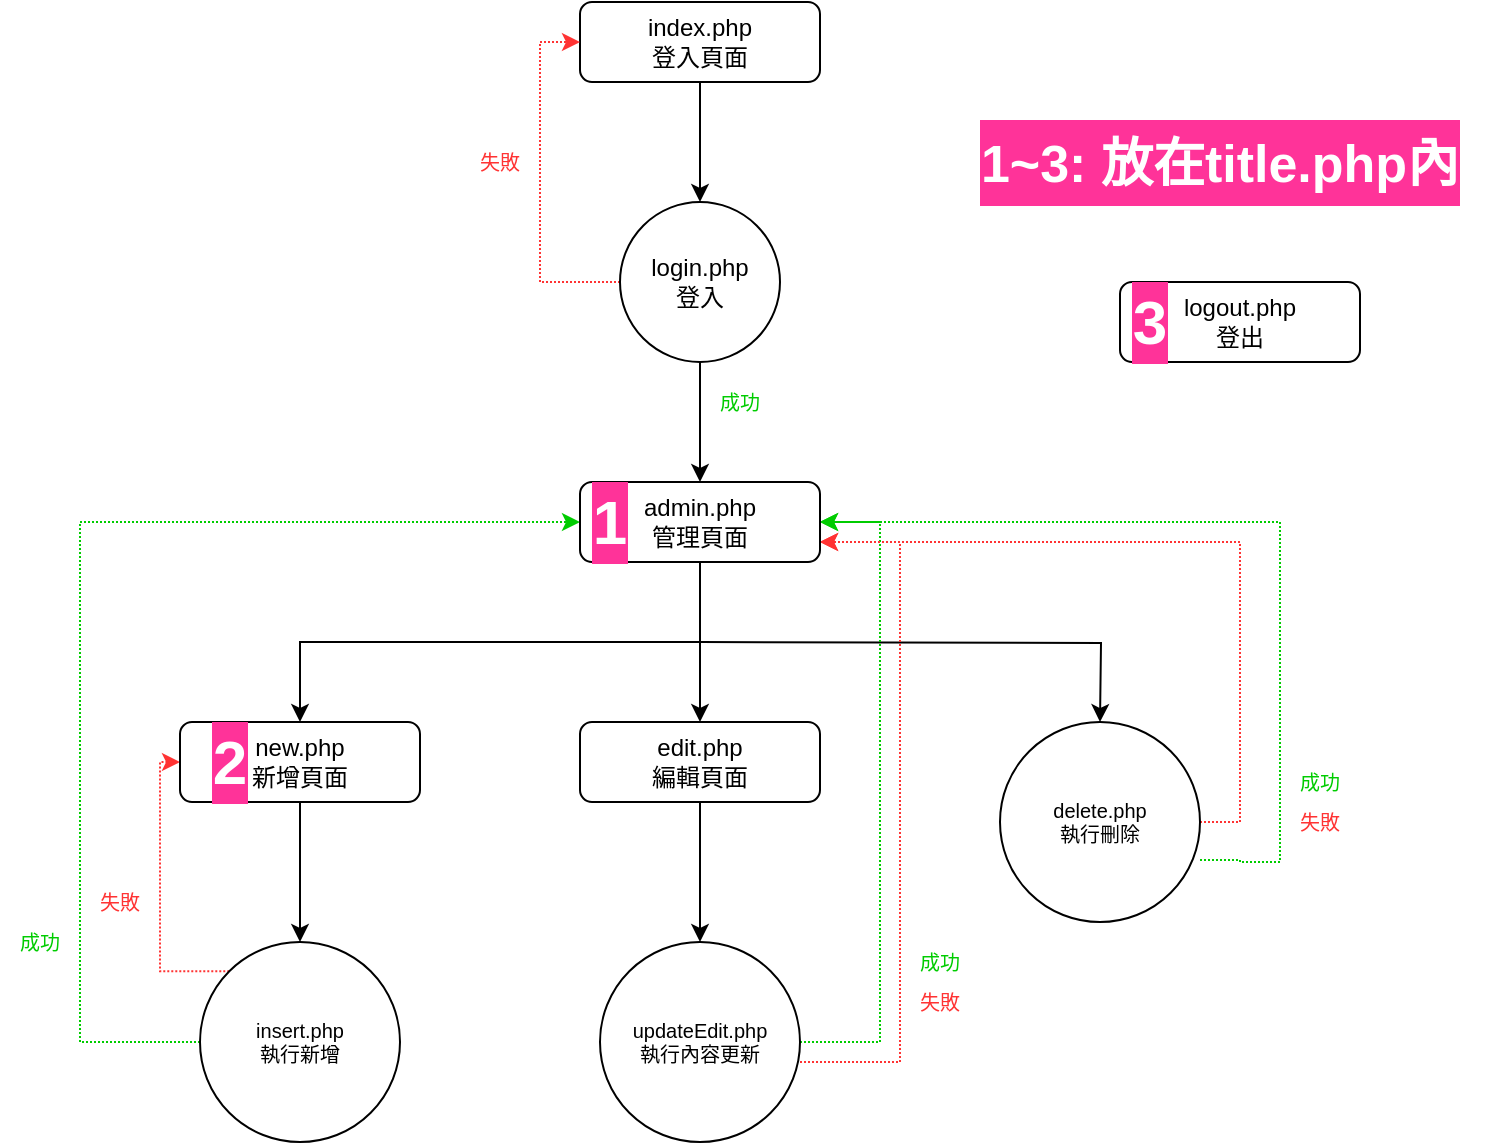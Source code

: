 <mxfile version="14.6.9" type="github">
  <diagram id="C5RBs43oDa-KdzZeNtuy" name="Page-1">
    <mxGraphModel dx="1117" dy="637" grid="1" gridSize="10" guides="1" tooltips="1" connect="1" arrows="1" fold="1" page="1" pageScale="1" pageWidth="827" pageHeight="1169" math="0" shadow="0">
      <root>
        <mxCell id="WIyWlLk6GJQsqaUBKTNV-0" />
        <mxCell id="WIyWlLk6GJQsqaUBKTNV-1" parent="WIyWlLk6GJQsqaUBKTNV-0" />
        <mxCell id="y3CnCQTeACcQArs1ATYj-6" style="edgeStyle=orthogonalEdgeStyle;rounded=0;orthogonalLoop=1;jettySize=auto;html=1;exitX=0.5;exitY=1;exitDx=0;exitDy=0;entryX=0.5;entryY=0;entryDx=0;entryDy=0;" edge="1" parent="WIyWlLk6GJQsqaUBKTNV-1" source="WIyWlLk6GJQsqaUBKTNV-3" target="y3CnCQTeACcQArs1ATYj-3">
          <mxGeometry relative="1" as="geometry" />
        </mxCell>
        <mxCell id="WIyWlLk6GJQsqaUBKTNV-3" value="index.php&lt;br&gt;登入頁面" style="rounded=1;whiteSpace=wrap;html=1;fontSize=12;glass=0;strokeWidth=1;shadow=0;" parent="WIyWlLk6GJQsqaUBKTNV-1" vertex="1">
          <mxGeometry x="340" y="80" width="120" height="40" as="geometry" />
        </mxCell>
        <mxCell id="y3CnCQTeACcQArs1ATYj-11" style="edgeStyle=orthogonalEdgeStyle;rounded=0;orthogonalLoop=1;jettySize=auto;html=1;exitX=0.5;exitY=1;exitDx=0;exitDy=0;entryX=0.5;entryY=0;entryDx=0;entryDy=0;exitPerimeter=0;" edge="1" parent="WIyWlLk6GJQsqaUBKTNV-1" source="y3CnCQTeACcQArs1ATYj-2" target="y3CnCQTeACcQArs1ATYj-10">
          <mxGeometry relative="1" as="geometry">
            <Array as="points">
              <mxPoint x="400" y="400" />
              <mxPoint x="200" y="400" />
            </Array>
          </mxGeometry>
        </mxCell>
        <mxCell id="y3CnCQTeACcQArs1ATYj-13" style="edgeStyle=orthogonalEdgeStyle;rounded=0;orthogonalLoop=1;jettySize=auto;html=1;entryX=0.5;entryY=0;entryDx=0;entryDy=0;" edge="1" parent="WIyWlLk6GJQsqaUBKTNV-1">
          <mxGeometry relative="1" as="geometry">
            <mxPoint x="400" y="400" as="sourcePoint" />
            <mxPoint x="600" y="440" as="targetPoint" />
          </mxGeometry>
        </mxCell>
        <mxCell id="y3CnCQTeACcQArs1ATYj-16" style="edgeStyle=orthogonalEdgeStyle;rounded=0;orthogonalLoop=1;jettySize=auto;html=1;entryX=0.5;entryY=0;entryDx=0;entryDy=0;" edge="1" parent="WIyWlLk6GJQsqaUBKTNV-1" source="y3CnCQTeACcQArs1ATYj-2" target="y3CnCQTeACcQArs1ATYj-8">
          <mxGeometry relative="1" as="geometry" />
        </mxCell>
        <mxCell id="y3CnCQTeACcQArs1ATYj-7" style="edgeStyle=orthogonalEdgeStyle;rounded=0;orthogonalLoop=1;jettySize=auto;html=1;exitX=0.5;exitY=1;exitDx=0;exitDy=0;entryX=0.5;entryY=0;entryDx=0;entryDy=0;" edge="1" parent="WIyWlLk6GJQsqaUBKTNV-1" source="y3CnCQTeACcQArs1ATYj-3" target="y3CnCQTeACcQArs1ATYj-2">
          <mxGeometry relative="1" as="geometry" />
        </mxCell>
        <mxCell id="y3CnCQTeACcQArs1ATYj-38" style="edgeStyle=orthogonalEdgeStyle;rounded=0;orthogonalLoop=1;jettySize=auto;html=1;exitX=0;exitY=0.5;exitDx=0;exitDy=0;entryX=0;entryY=0.5;entryDx=0;entryDy=0;dashed=1;dashPattern=1 1;fontSize=10;fontColor=#00CC00;strokeColor=#FF3333;" edge="1" parent="WIyWlLk6GJQsqaUBKTNV-1" source="y3CnCQTeACcQArs1ATYj-3" target="WIyWlLk6GJQsqaUBKTNV-3">
          <mxGeometry relative="1" as="geometry" />
        </mxCell>
        <mxCell id="y3CnCQTeACcQArs1ATYj-3" value="&lt;span&gt;login.php&lt;/span&gt;&lt;br&gt;&lt;span&gt;登入&lt;/span&gt;" style="ellipse;whiteSpace=wrap;html=1;aspect=fixed;" vertex="1" parent="WIyWlLk6GJQsqaUBKTNV-1">
          <mxGeometry x="360" y="180" width="80" height="80" as="geometry" />
        </mxCell>
        <mxCell id="y3CnCQTeACcQArs1ATYj-21" style="edgeStyle=orthogonalEdgeStyle;rounded=0;orthogonalLoop=1;jettySize=auto;html=1;exitX=0.5;exitY=1;exitDx=0;exitDy=0;entryX=0.5;entryY=0;entryDx=0;entryDy=0;fontSize=10;" edge="1" parent="WIyWlLk6GJQsqaUBKTNV-1" source="y3CnCQTeACcQArs1ATYj-8" target="y3CnCQTeACcQArs1ATYj-18">
          <mxGeometry relative="1" as="geometry" />
        </mxCell>
        <mxCell id="y3CnCQTeACcQArs1ATYj-8" value="edit.php&lt;br&gt;編輯頁面" style="rounded=1;whiteSpace=wrap;html=1;fontSize=12;glass=0;strokeWidth=1;shadow=0;" vertex="1" parent="WIyWlLk6GJQsqaUBKTNV-1">
          <mxGeometry x="340" y="440" width="120" height="40" as="geometry" />
        </mxCell>
        <mxCell id="y3CnCQTeACcQArs1ATYj-19" style="edgeStyle=orthogonalEdgeStyle;rounded=0;orthogonalLoop=1;jettySize=auto;html=1;exitX=0.5;exitY=1;exitDx=0;exitDy=0;entryX=0.5;entryY=0;entryDx=0;entryDy=0;fontSize=10;" edge="1" parent="WIyWlLk6GJQsqaUBKTNV-1" source="y3CnCQTeACcQArs1ATYj-10" target="y3CnCQTeACcQArs1ATYj-17">
          <mxGeometry relative="1" as="geometry" />
        </mxCell>
        <mxCell id="y3CnCQTeACcQArs1ATYj-25" style="edgeStyle=orthogonalEdgeStyle;rounded=0;orthogonalLoop=1;jettySize=auto;html=1;exitX=0;exitY=0;exitDx=0;exitDy=0;entryX=0;entryY=0.5;entryDx=0;entryDy=0;fontSize=10;dashed=1;dashPattern=1 1;strokeColor=#FF3333;" edge="1" parent="WIyWlLk6GJQsqaUBKTNV-1" source="y3CnCQTeACcQArs1ATYj-17" target="y3CnCQTeACcQArs1ATYj-10">
          <mxGeometry relative="1" as="geometry">
            <Array as="points">
              <mxPoint x="130" y="565" />
              <mxPoint x="130" y="460" />
            </Array>
          </mxGeometry>
        </mxCell>
        <mxCell id="y3CnCQTeACcQArs1ATYj-28" style="edgeStyle=orthogonalEdgeStyle;rounded=0;orthogonalLoop=1;jettySize=auto;html=1;exitX=0;exitY=0.5;exitDx=0;exitDy=0;entryX=0;entryY=0.5;entryDx=0;entryDy=0;dashed=1;dashPattern=1 1;fontSize=10;fontColor=#00CC00;strokeColor=#00CC00;" edge="1" parent="WIyWlLk6GJQsqaUBKTNV-1" source="y3CnCQTeACcQArs1ATYj-17" target="y3CnCQTeACcQArs1ATYj-2">
          <mxGeometry relative="1" as="geometry">
            <Array as="points">
              <mxPoint x="90" y="600" />
              <mxPoint x="90" y="340" />
            </Array>
          </mxGeometry>
        </mxCell>
        <mxCell id="y3CnCQTeACcQArs1ATYj-17" value="&lt;font style=&quot;font-size: 10px&quot;&gt;&lt;span style=&quot;font-size: 10px&quot;&gt;insert.php&lt;/span&gt;&lt;br style=&quot;font-size: 10px&quot;&gt;執行新增&lt;br&gt;&lt;/font&gt;" style="ellipse;whiteSpace=wrap;html=1;aspect=fixed;fontSize=10;" vertex="1" parent="WIyWlLk6GJQsqaUBKTNV-1">
          <mxGeometry x="150" y="550" width="100" height="100" as="geometry" />
        </mxCell>
        <mxCell id="y3CnCQTeACcQArs1ATYj-30" style="edgeStyle=orthogonalEdgeStyle;rounded=0;orthogonalLoop=1;jettySize=auto;html=1;exitX=1;exitY=0.5;exitDx=0;exitDy=0;entryX=1;entryY=0.5;entryDx=0;entryDy=0;dashed=1;dashPattern=1 1;fontSize=10;fontColor=#00CC00;strokeColor=#00CC00;" edge="1" parent="WIyWlLk6GJQsqaUBKTNV-1" source="y3CnCQTeACcQArs1ATYj-18" target="y3CnCQTeACcQArs1ATYj-2">
          <mxGeometry relative="1" as="geometry">
            <Array as="points">
              <mxPoint x="490" y="600" />
              <mxPoint x="490" y="340" />
            </Array>
          </mxGeometry>
        </mxCell>
        <mxCell id="y3CnCQTeACcQArs1ATYj-18" value="&lt;font style=&quot;font-size: 10px&quot;&gt;updateEdit.php&lt;br&gt;執行內容更新&lt;br&gt;&lt;/font&gt;" style="ellipse;whiteSpace=wrap;html=1;aspect=fixed;fontSize=10;" vertex="1" parent="WIyWlLk6GJQsqaUBKTNV-1">
          <mxGeometry x="350" y="550" width="100" height="100" as="geometry" />
        </mxCell>
        <mxCell id="y3CnCQTeACcQArs1ATYj-34" style="edgeStyle=orthogonalEdgeStyle;rounded=0;orthogonalLoop=1;jettySize=auto;html=1;exitX=1;exitY=0.5;exitDx=0;exitDy=0;dashed=1;dashPattern=1 1;fontSize=10;fontColor=#00CC00;strokeColor=#FF3333;" edge="1" parent="WIyWlLk6GJQsqaUBKTNV-1" source="y3CnCQTeACcQArs1ATYj-23">
          <mxGeometry relative="1" as="geometry">
            <mxPoint x="460" y="350" as="targetPoint" />
            <Array as="points">
              <mxPoint x="670" y="490" />
              <mxPoint x="670" y="350" />
            </Array>
          </mxGeometry>
        </mxCell>
        <mxCell id="y3CnCQTeACcQArs1ATYj-23" value="&lt;font style=&quot;font-size: 10px&quot;&gt;&lt;span style=&quot;font-size: 10px&quot;&gt;delete.php&lt;/span&gt;&lt;br style=&quot;font-size: 10px&quot;&gt;執行刪除&lt;br&gt;&lt;/font&gt;" style="ellipse;whiteSpace=wrap;html=1;aspect=fixed;fontSize=10;" vertex="1" parent="WIyWlLk6GJQsqaUBKTNV-1">
          <mxGeometry x="550" y="440" width="100" height="100" as="geometry" />
        </mxCell>
        <mxCell id="y3CnCQTeACcQArs1ATYj-27" value="失敗" style="text;html=1;strokeColor=none;fillColor=none;align=center;verticalAlign=middle;whiteSpace=wrap;rounded=0;fontSize=10;fontColor=#FF3333;" vertex="1" parent="WIyWlLk6GJQsqaUBKTNV-1">
          <mxGeometry x="90" y="520" width="40" height="20" as="geometry" />
        </mxCell>
        <mxCell id="y3CnCQTeACcQArs1ATYj-29" value="成功" style="text;html=1;strokeColor=none;fillColor=none;align=center;verticalAlign=middle;whiteSpace=wrap;rounded=0;fontSize=10;fontColor=#00CC00;" vertex="1" parent="WIyWlLk6GJQsqaUBKTNV-1">
          <mxGeometry x="50" y="540" width="40" height="20" as="geometry" />
        </mxCell>
        <mxCell id="y3CnCQTeACcQArs1ATYj-31" value="成功" style="text;html=1;strokeColor=none;fillColor=none;align=center;verticalAlign=middle;whiteSpace=wrap;rounded=0;fontSize=10;fontColor=#00CC00;" vertex="1" parent="WIyWlLk6GJQsqaUBKTNV-1">
          <mxGeometry x="500" y="550" width="40" height="20" as="geometry" />
        </mxCell>
        <mxCell id="y3CnCQTeACcQArs1ATYj-32" style="edgeStyle=orthogonalEdgeStyle;rounded=0;orthogonalLoop=1;jettySize=auto;html=1;entryX=1;entryY=0.5;entryDx=0;entryDy=0;dashed=1;dashPattern=1 1;fontSize=10;fontColor=#00CC00;strokeColor=#FF3333;" edge="1" parent="WIyWlLk6GJQsqaUBKTNV-1">
          <mxGeometry relative="1" as="geometry">
            <mxPoint x="450" y="610" as="sourcePoint" />
            <mxPoint x="460" y="350" as="targetPoint" />
            <Array as="points">
              <mxPoint x="500" y="610" />
              <mxPoint x="500" y="350" />
            </Array>
          </mxGeometry>
        </mxCell>
        <mxCell id="y3CnCQTeACcQArs1ATYj-33" value="失敗" style="text;html=1;strokeColor=none;fillColor=none;align=center;verticalAlign=middle;whiteSpace=wrap;rounded=0;fontSize=10;fontColor=#FF3333;" vertex="1" parent="WIyWlLk6GJQsqaUBKTNV-1">
          <mxGeometry x="500" y="570" width="40" height="20" as="geometry" />
        </mxCell>
        <mxCell id="y3CnCQTeACcQArs1ATYj-35" style="edgeStyle=orthogonalEdgeStyle;rounded=0;orthogonalLoop=1;jettySize=auto;html=1;exitX=1;exitY=0.69;exitDx=0;exitDy=0;dashed=1;dashPattern=1 1;fontSize=10;fontColor=#00CC00;exitPerimeter=0;entryX=1;entryY=0.5;entryDx=0;entryDy=0;strokeColor=#00CC00;" edge="1" parent="WIyWlLk6GJQsqaUBKTNV-1" source="y3CnCQTeACcQArs1ATYj-23" target="y3CnCQTeACcQArs1ATYj-2">
          <mxGeometry relative="1" as="geometry">
            <mxPoint x="470" y="340" as="targetPoint" />
            <mxPoint x="670" y="480" as="sourcePoint" />
            <Array as="points">
              <mxPoint x="670" y="509" />
              <mxPoint x="670" y="510" />
              <mxPoint x="690" y="510" />
              <mxPoint x="690" y="340" />
            </Array>
          </mxGeometry>
        </mxCell>
        <mxCell id="y3CnCQTeACcQArs1ATYj-36" value="成功" style="text;html=1;strokeColor=none;fillColor=none;align=center;verticalAlign=middle;whiteSpace=wrap;rounded=0;fontSize=10;fontColor=#00CC00;" vertex="1" parent="WIyWlLk6GJQsqaUBKTNV-1">
          <mxGeometry x="690" y="460" width="40" height="20" as="geometry" />
        </mxCell>
        <mxCell id="y3CnCQTeACcQArs1ATYj-37" value="失敗" style="text;html=1;strokeColor=none;fillColor=none;align=center;verticalAlign=middle;whiteSpace=wrap;rounded=0;fontSize=10;fontColor=#FF3333;" vertex="1" parent="WIyWlLk6GJQsqaUBKTNV-1">
          <mxGeometry x="690" y="480" width="40" height="20" as="geometry" />
        </mxCell>
        <mxCell id="y3CnCQTeACcQArs1ATYj-39" value="失敗" style="text;html=1;strokeColor=none;fillColor=none;align=center;verticalAlign=middle;whiteSpace=wrap;rounded=0;fontSize=10;fontColor=#FF3333;" vertex="1" parent="WIyWlLk6GJQsqaUBKTNV-1">
          <mxGeometry x="280" y="150" width="40" height="20" as="geometry" />
        </mxCell>
        <mxCell id="y3CnCQTeACcQArs1ATYj-40" value="成功" style="text;html=1;strokeColor=none;fillColor=none;align=center;verticalAlign=middle;whiteSpace=wrap;rounded=0;fontSize=10;fontColor=#00CC00;" vertex="1" parent="WIyWlLk6GJQsqaUBKTNV-1">
          <mxGeometry x="400" y="270" width="40" height="20" as="geometry" />
        </mxCell>
        <mxCell id="y3CnCQTeACcQArs1ATYj-45" value="&lt;h1 style=&quot;line-height: 0% ; font-size: 31px&quot;&gt;&lt;font style=&quot;font-size: 26px&quot;&gt;1~3: 放在title.php內&lt;/font&gt;&lt;/h1&gt;" style="text;html=1;strokeColor=none;fillColor=none;align=center;verticalAlign=middle;whiteSpace=wrap;rounded=0;fontSize=31;labelBackgroundColor=#FF3399;fontColor=#FFFFFF;spacing=2;" vertex="1" parent="WIyWlLk6GJQsqaUBKTNV-1">
          <mxGeometry x="515" y="140" width="290" height="40" as="geometry" />
        </mxCell>
        <mxCell id="y3CnCQTeACcQArs1ATYj-46" value="" style="group" vertex="1" connectable="0" parent="WIyWlLk6GJQsqaUBKTNV-1">
          <mxGeometry x="590" y="220" width="140" height="40" as="geometry" />
        </mxCell>
        <mxCell id="y3CnCQTeACcQArs1ATYj-41" value="logout.php&lt;br&gt;登出" style="rounded=1;whiteSpace=wrap;html=1;fontSize=12;glass=0;strokeWidth=1;shadow=0;" vertex="1" parent="y3CnCQTeACcQArs1ATYj-46">
          <mxGeometry x="20" width="120" height="40" as="geometry" />
        </mxCell>
        <mxCell id="y3CnCQTeACcQArs1ATYj-42" value="&lt;h1 style=&quot;line-height: 0%; font-size: 31px;&quot;&gt;&lt;font style=&quot;font-size: 31px;&quot;&gt;3&lt;/font&gt;&lt;/h1&gt;" style="text;html=1;strokeColor=none;fillColor=none;align=center;verticalAlign=middle;whiteSpace=wrap;rounded=0;fontSize=31;labelBackgroundColor=#FF3399;fontColor=#FFFFFF;spacing=2;" vertex="1" parent="y3CnCQTeACcQArs1ATYj-46">
          <mxGeometry width="70" height="40" as="geometry" />
        </mxCell>
        <mxCell id="y3CnCQTeACcQArs1ATYj-47" value="" style="group" vertex="1" connectable="0" parent="WIyWlLk6GJQsqaUBKTNV-1">
          <mxGeometry x="320" y="320" width="140" height="40" as="geometry" />
        </mxCell>
        <mxCell id="y3CnCQTeACcQArs1ATYj-2" value="admin.php&lt;br&gt;管理頁面" style="rounded=1;whiteSpace=wrap;html=1;fontSize=12;glass=0;strokeWidth=1;shadow=0;" vertex="1" parent="y3CnCQTeACcQArs1ATYj-47">
          <mxGeometry x="20" width="120" height="40" as="geometry" />
        </mxCell>
        <mxCell id="y3CnCQTeACcQArs1ATYj-44" value="&lt;h1 style=&quot;line-height: 0% ; font-size: 31px&quot;&gt;&lt;font style=&quot;font-size: 31px&quot;&gt;1&lt;/font&gt;&lt;/h1&gt;" style="text;html=1;strokeColor=none;fillColor=none;align=center;verticalAlign=middle;whiteSpace=wrap;rounded=0;fontSize=31;labelBackgroundColor=#FF3399;fontColor=#FFFFFF;spacing=2;" vertex="1" parent="y3CnCQTeACcQArs1ATYj-47">
          <mxGeometry width="70" height="40" as="geometry" />
        </mxCell>
        <mxCell id="y3CnCQTeACcQArs1ATYj-48" value="" style="group" vertex="1" connectable="0" parent="WIyWlLk6GJQsqaUBKTNV-1">
          <mxGeometry x="130" y="440" width="130" height="40" as="geometry" />
        </mxCell>
        <mxCell id="y3CnCQTeACcQArs1ATYj-10" value="new.php&lt;br&gt;新增頁面" style="rounded=1;whiteSpace=wrap;html=1;fontSize=12;glass=0;strokeWidth=1;shadow=0;" vertex="1" parent="y3CnCQTeACcQArs1ATYj-48">
          <mxGeometry x="10" width="120" height="40" as="geometry" />
        </mxCell>
        <mxCell id="y3CnCQTeACcQArs1ATYj-43" value="&lt;h1 style=&quot;line-height: 0% ; font-size: 31px&quot;&gt;&lt;font style=&quot;font-size: 31px&quot;&gt;2&lt;/font&gt;&lt;/h1&gt;" style="text;html=1;strokeColor=none;fillColor=none;align=center;verticalAlign=middle;whiteSpace=wrap;rounded=0;fontSize=31;labelBackgroundColor=#FF3399;fontColor=#FFFFFF;spacing=2;" vertex="1" parent="y3CnCQTeACcQArs1ATYj-48">
          <mxGeometry width="70" height="40" as="geometry" />
        </mxCell>
      </root>
    </mxGraphModel>
  </diagram>
</mxfile>

